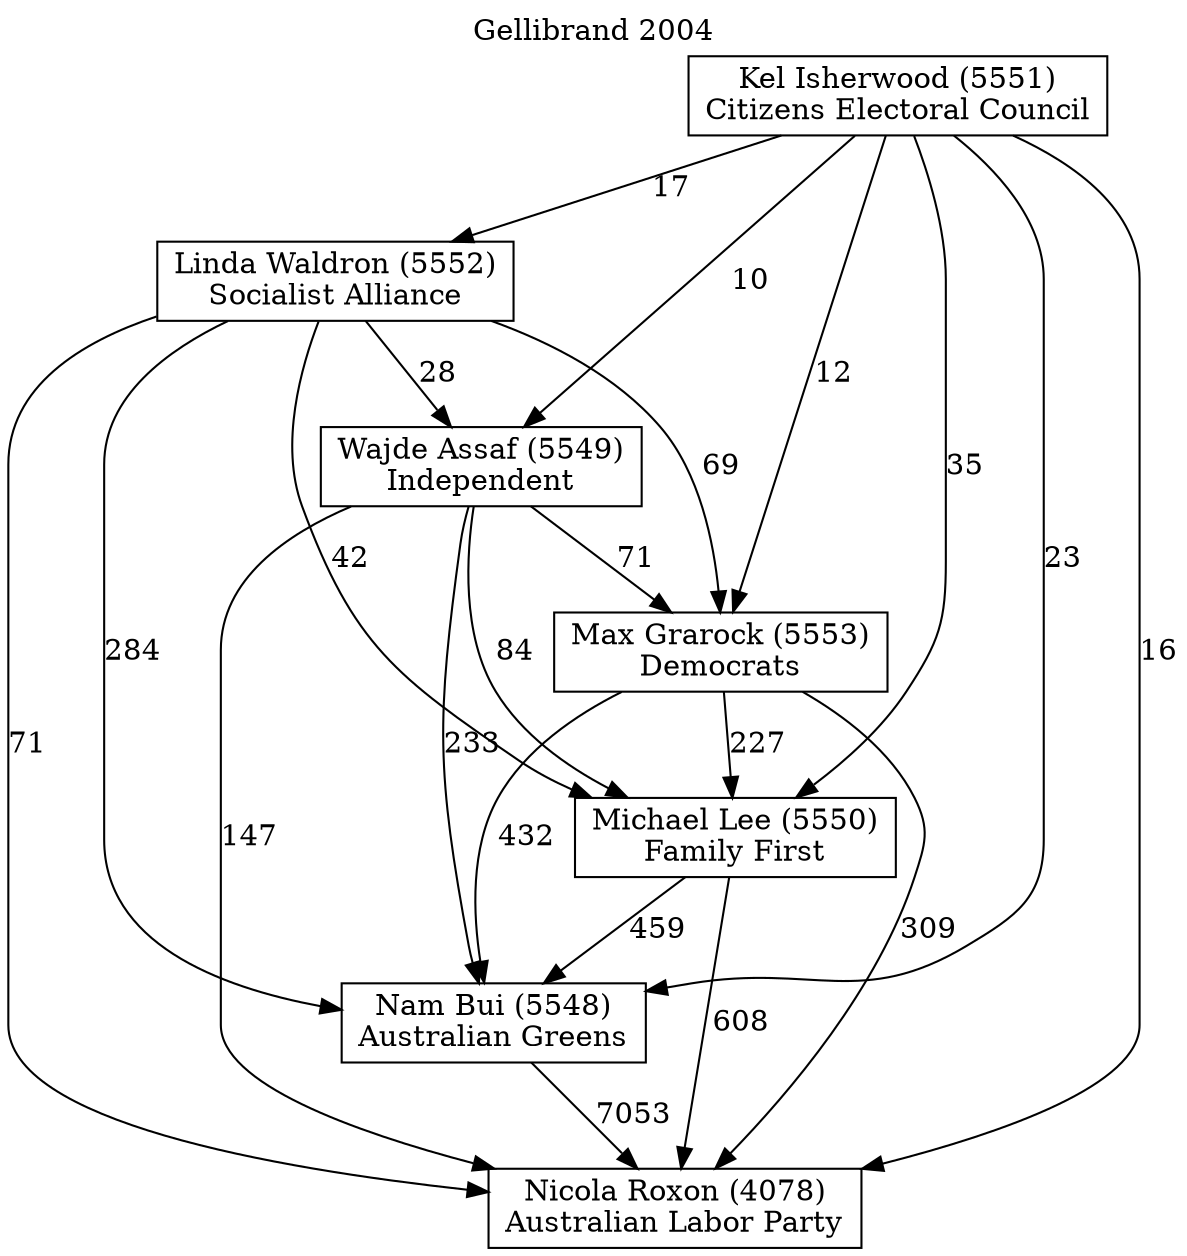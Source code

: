 // House preference flow
digraph "Nicola Roxon (4078)_Gellibrand_2004" {
	graph [label="Gellibrand 2004" labelloc=t mclimit=10]
	node [shape=box]
	"Kel Isherwood (5551)" [label="Kel Isherwood (5551)
Citizens Electoral Council"]
	"Linda Waldron (5552)" [label="Linda Waldron (5552)
Socialist Alliance"]
	"Max Grarock (5553)" [label="Max Grarock (5553)
Democrats"]
	"Michael Lee (5550)" [label="Michael Lee (5550)
Family First"]
	"Nam Bui (5548)" [label="Nam Bui (5548)
Australian Greens"]
	"Nicola Roxon (4078)" [label="Nicola Roxon (4078)
Australian Labor Party"]
	"Wajde Assaf (5549)" [label="Wajde Assaf (5549)
Independent"]
	"Kel Isherwood (5551)" -> "Linda Waldron (5552)" [label=17]
	"Kel Isherwood (5551)" -> "Max Grarock (5553)" [label=12]
	"Kel Isherwood (5551)" -> "Michael Lee (5550)" [label=35]
	"Kel Isherwood (5551)" -> "Nam Bui (5548)" [label=23]
	"Kel Isherwood (5551)" -> "Nicola Roxon (4078)" [label=16]
	"Kel Isherwood (5551)" -> "Wajde Assaf (5549)" [label=10]
	"Linda Waldron (5552)" -> "Max Grarock (5553)" [label=69]
	"Linda Waldron (5552)" -> "Michael Lee (5550)" [label=42]
	"Linda Waldron (5552)" -> "Nam Bui (5548)" [label=284]
	"Linda Waldron (5552)" -> "Nicola Roxon (4078)" [label=71]
	"Linda Waldron (5552)" -> "Wajde Assaf (5549)" [label=28]
	"Max Grarock (5553)" -> "Michael Lee (5550)" [label=227]
	"Max Grarock (5553)" -> "Nam Bui (5548)" [label=432]
	"Max Grarock (5553)" -> "Nicola Roxon (4078)" [label=309]
	"Michael Lee (5550)" -> "Nam Bui (5548)" [label=459]
	"Michael Lee (5550)" -> "Nicola Roxon (4078)" [label=608]
	"Nam Bui (5548)" -> "Nicola Roxon (4078)" [label=7053]
	"Wajde Assaf (5549)" -> "Max Grarock (5553)" [label=71]
	"Wajde Assaf (5549)" -> "Michael Lee (5550)" [label=84]
	"Wajde Assaf (5549)" -> "Nam Bui (5548)" [label=233]
	"Wajde Assaf (5549)" -> "Nicola Roxon (4078)" [label=147]
}
